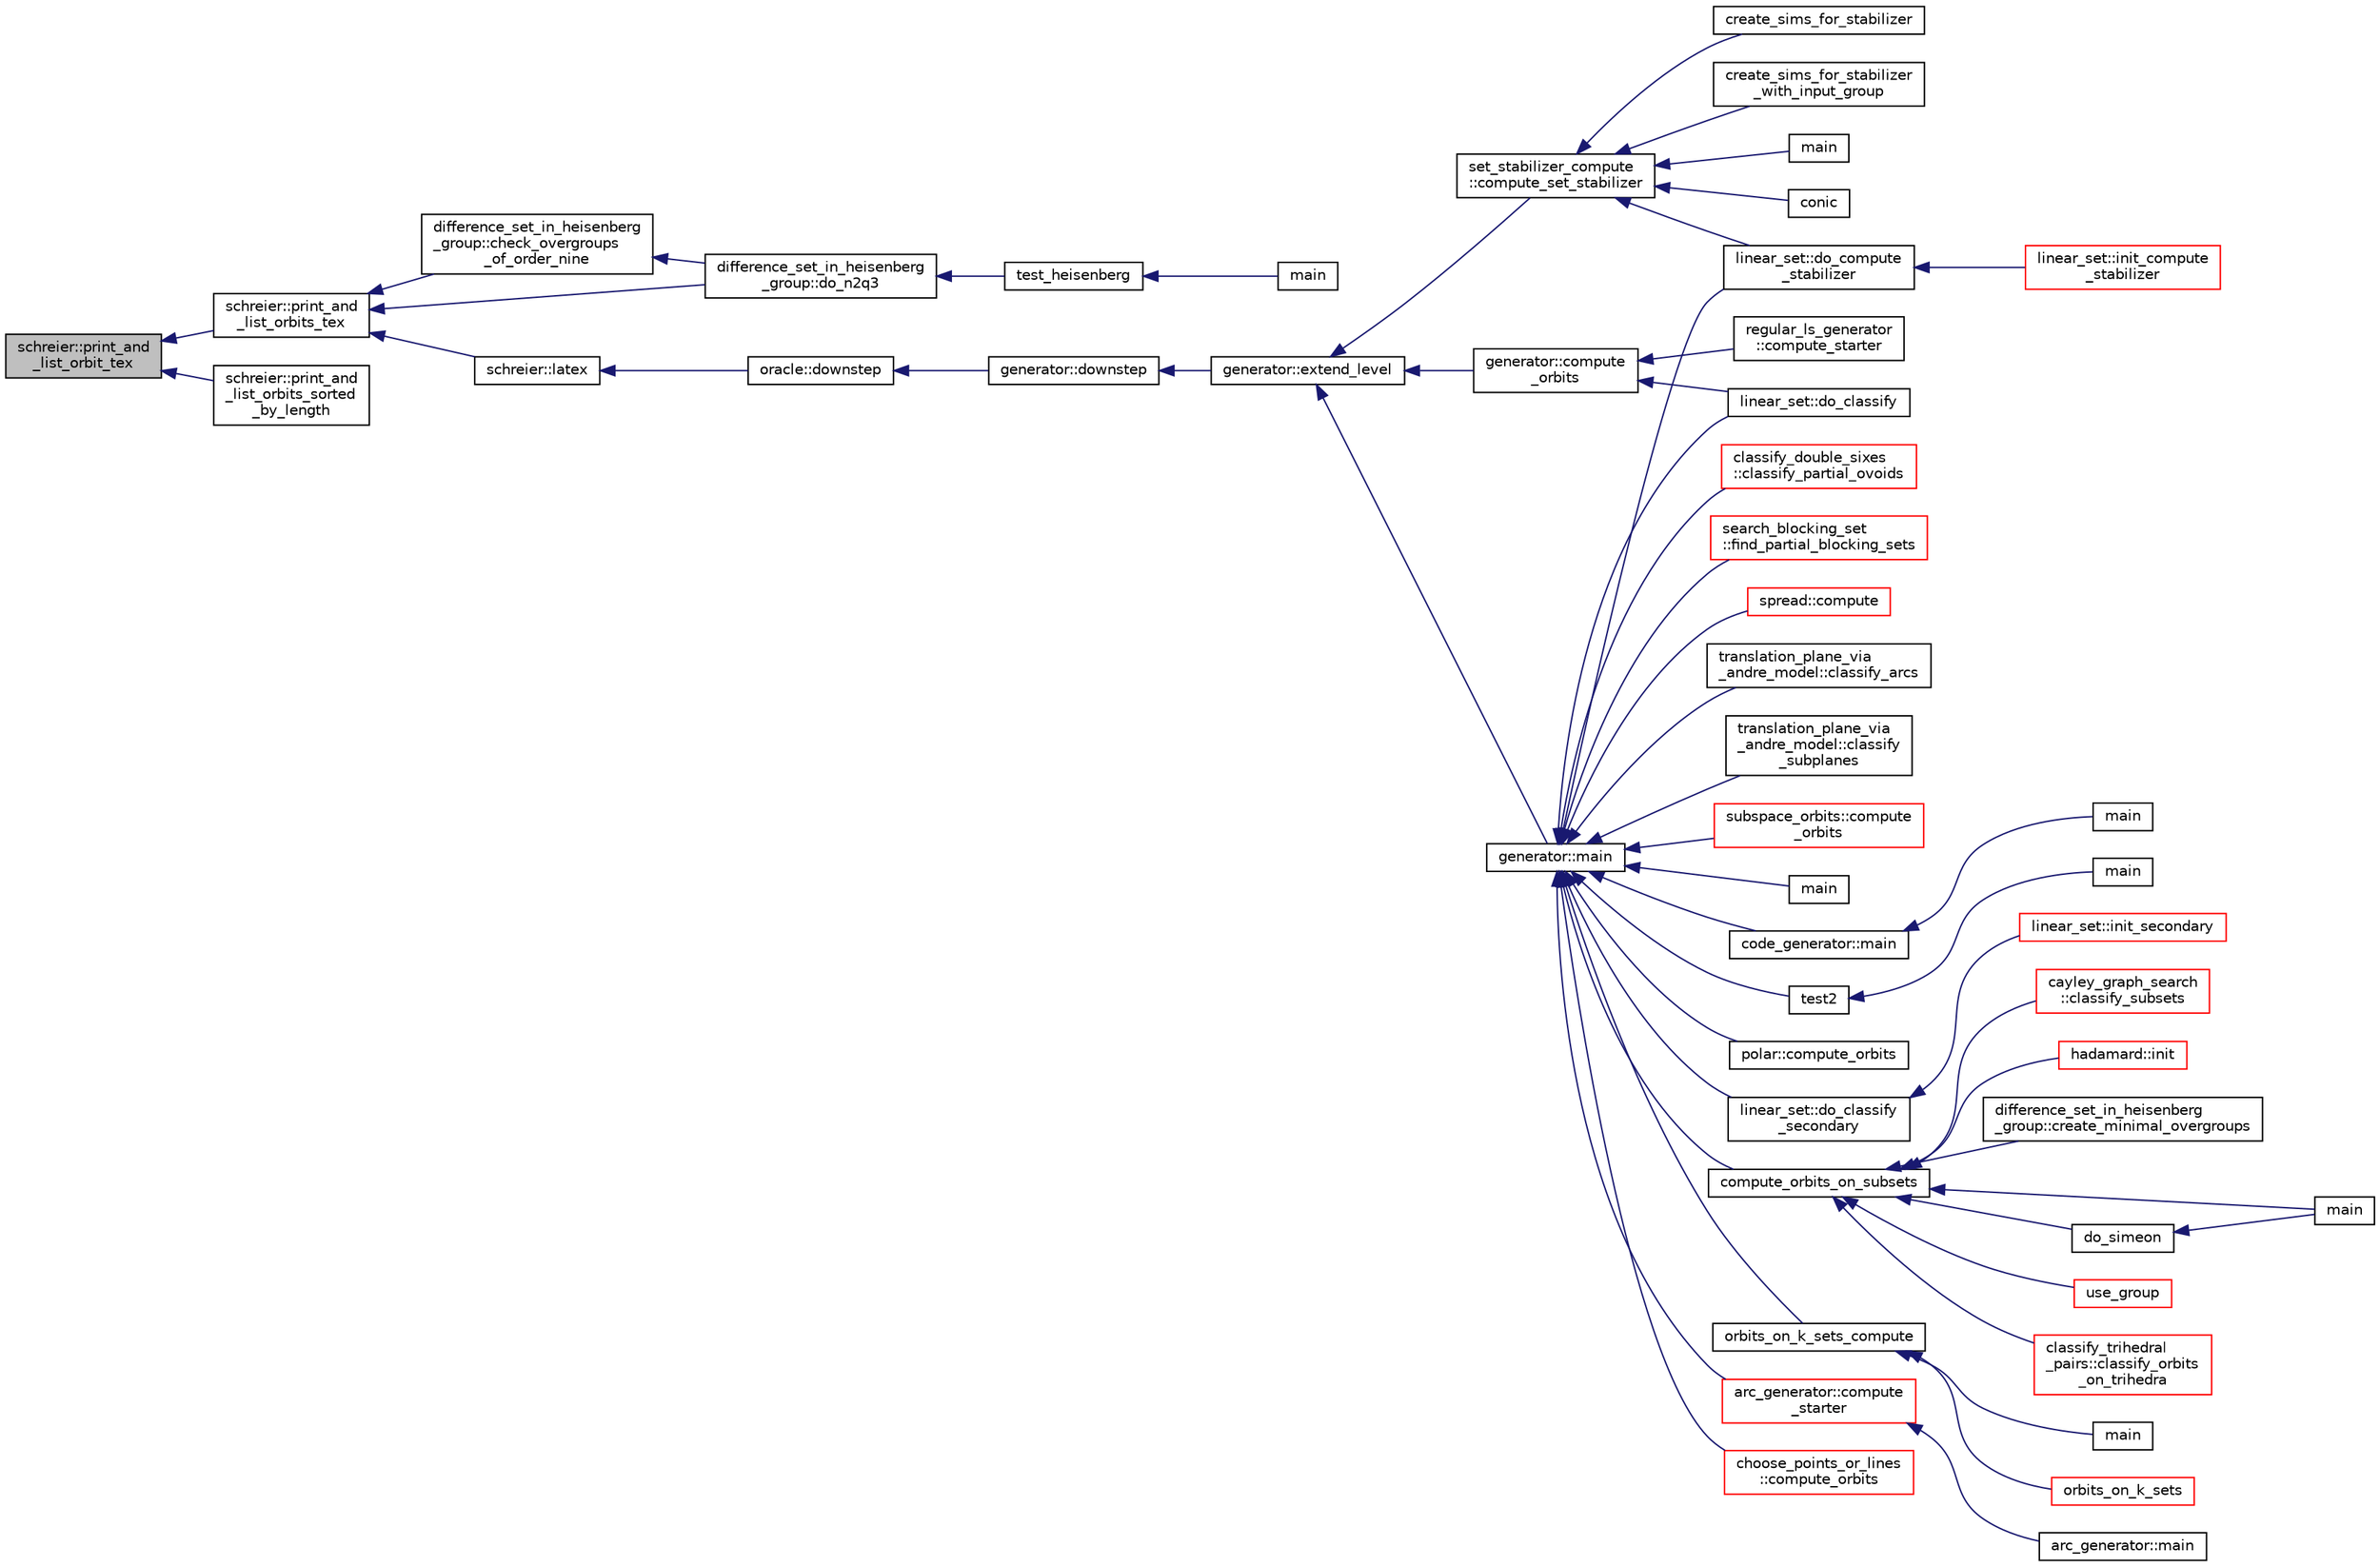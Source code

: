 digraph "schreier::print_and_list_orbit_tex"
{
  edge [fontname="Helvetica",fontsize="10",labelfontname="Helvetica",labelfontsize="10"];
  node [fontname="Helvetica",fontsize="10",shape=record];
  rankdir="LR";
  Node3692 [label="schreier::print_and\l_list_orbit_tex",height=0.2,width=0.4,color="black", fillcolor="grey75", style="filled", fontcolor="black"];
  Node3692 -> Node3693 [dir="back",color="midnightblue",fontsize="10",style="solid",fontname="Helvetica"];
  Node3693 [label="schreier::print_and\l_list_orbits_tex",height=0.2,width=0.4,color="black", fillcolor="white", style="filled",URL="$d3/dd6/classschreier.html#a7f8765a19e7c786b37d252fcd2c37a35"];
  Node3693 -> Node3694 [dir="back",color="midnightblue",fontsize="10",style="solid",fontname="Helvetica"];
  Node3694 [label="difference_set_in_heisenberg\l_group::do_n2q3",height=0.2,width=0.4,color="black", fillcolor="white", style="filled",URL="$de/d8a/classdifference__set__in__heisenberg__group.html#aca82ff116dd5d17cfbb311e809b6d023"];
  Node3694 -> Node3695 [dir="back",color="midnightblue",fontsize="10",style="solid",fontname="Helvetica"];
  Node3695 [label="test_heisenberg",height=0.2,width=0.4,color="black", fillcolor="white", style="filled",URL="$d7/db9/tao_8_c.html#a87d0c5c3b1f228ddbc4f326d3b662c24"];
  Node3695 -> Node3696 [dir="back",color="midnightblue",fontsize="10",style="solid",fontname="Helvetica"];
  Node3696 [label="main",height=0.2,width=0.4,color="black", fillcolor="white", style="filled",URL="$d7/db9/tao_8_c.html#a3c04138a5bfe5d72780bb7e82a18e627"];
  Node3693 -> Node3697 [dir="back",color="midnightblue",fontsize="10",style="solid",fontname="Helvetica"];
  Node3697 [label="difference_set_in_heisenberg\l_group::check_overgroups\l_of_order_nine",height=0.2,width=0.4,color="black", fillcolor="white", style="filled",URL="$de/d8a/classdifference__set__in__heisenberg__group.html#af7075193cf272d5b63356e21ec1ab8a8"];
  Node3697 -> Node3694 [dir="back",color="midnightblue",fontsize="10",style="solid",fontname="Helvetica"];
  Node3693 -> Node3698 [dir="back",color="midnightblue",fontsize="10",style="solid",fontname="Helvetica"];
  Node3698 [label="schreier::latex",height=0.2,width=0.4,color="black", fillcolor="white", style="filled",URL="$d3/dd6/classschreier.html#aff94ed06d8ca33cb26accd435d525ea2"];
  Node3698 -> Node3699 [dir="back",color="midnightblue",fontsize="10",style="solid",fontname="Helvetica"];
  Node3699 [label="oracle::downstep",height=0.2,width=0.4,color="black", fillcolor="white", style="filled",URL="$d7/da7/classoracle.html#a4fbc6710b45e5af5c2fb5bc3aa6d3bb1"];
  Node3699 -> Node3700 [dir="back",color="midnightblue",fontsize="10",style="solid",fontname="Helvetica"];
  Node3700 [label="generator::downstep",height=0.2,width=0.4,color="black", fillcolor="white", style="filled",URL="$d7/d73/classgenerator.html#ad90bc284af0b5f5beae960a0bd7a5b43"];
  Node3700 -> Node3701 [dir="back",color="midnightblue",fontsize="10",style="solid",fontname="Helvetica"];
  Node3701 [label="generator::extend_level",height=0.2,width=0.4,color="black", fillcolor="white", style="filled",URL="$d7/d73/classgenerator.html#a91b84d80ccec0cd2136bc221c30e0f8e"];
  Node3701 -> Node3702 [dir="back",color="midnightblue",fontsize="10",style="solid",fontname="Helvetica"];
  Node3702 [label="set_stabilizer_compute\l::compute_set_stabilizer",height=0.2,width=0.4,color="black", fillcolor="white", style="filled",URL="$d8/dc6/classset__stabilizer__compute.html#ad4f92074322e98c7cd0ed5d4f8486b76"];
  Node3702 -> Node3703 [dir="back",color="midnightblue",fontsize="10",style="solid",fontname="Helvetica"];
  Node3703 [label="main",height=0.2,width=0.4,color="black", fillcolor="white", style="filled",URL="$db/d67/test__hyperoval_8_c.html#a3c04138a5bfe5d72780bb7e82a18e627"];
  Node3702 -> Node3704 [dir="back",color="midnightblue",fontsize="10",style="solid",fontname="Helvetica"];
  Node3704 [label="conic",height=0.2,width=0.4,color="black", fillcolor="white", style="filled",URL="$d4/de8/conic_8_c.html#a96def9474b981a9d5831a9b48d85d652"];
  Node3702 -> Node3705 [dir="back",color="midnightblue",fontsize="10",style="solid",fontname="Helvetica"];
  Node3705 [label="linear_set::do_compute\l_stabilizer",height=0.2,width=0.4,color="black", fillcolor="white", style="filled",URL="$dd/d86/classlinear__set.html#ae8f58ded28fb5370f4459cca42b7463b"];
  Node3705 -> Node3706 [dir="back",color="midnightblue",fontsize="10",style="solid",fontname="Helvetica"];
  Node3706 [label="linear_set::init_compute\l_stabilizer",height=0.2,width=0.4,color="red", fillcolor="white", style="filled",URL="$dd/d86/classlinear__set.html#a0cc3eaec1896fdc977b62e94623b055b"];
  Node3702 -> Node3708 [dir="back",color="midnightblue",fontsize="10",style="solid",fontname="Helvetica"];
  Node3708 [label="create_sims_for_stabilizer",height=0.2,width=0.4,color="black", fillcolor="white", style="filled",URL="$d0/d76/tl__algebra__and__number__theory_8h.html#af2c67d225072549409be710ac3cd30f8"];
  Node3702 -> Node3709 [dir="back",color="midnightblue",fontsize="10",style="solid",fontname="Helvetica"];
  Node3709 [label="create_sims_for_stabilizer\l_with_input_group",height=0.2,width=0.4,color="black", fillcolor="white", style="filled",URL="$d0/d76/tl__algebra__and__number__theory_8h.html#af5482567a8d6ba5c2fe593bf6f7f9a0f"];
  Node3701 -> Node3710 [dir="back",color="midnightblue",fontsize="10",style="solid",fontname="Helvetica"];
  Node3710 [label="generator::compute\l_orbits",height=0.2,width=0.4,color="black", fillcolor="white", style="filled",URL="$d7/d73/classgenerator.html#a23989bc20ecaaed39c4119c758367f40"];
  Node3710 -> Node3711 [dir="back",color="midnightblue",fontsize="10",style="solid",fontname="Helvetica"];
  Node3711 [label="regular_ls_generator\l::compute_starter",height=0.2,width=0.4,color="black", fillcolor="white", style="filled",URL="$d2/dd8/classregular__ls__generator.html#aa38907741058694a73194b02ceb4a53d"];
  Node3710 -> Node3712 [dir="back",color="midnightblue",fontsize="10",style="solid",fontname="Helvetica"];
  Node3712 [label="linear_set::do_classify",height=0.2,width=0.4,color="black", fillcolor="white", style="filled",URL="$dd/d86/classlinear__set.html#a3eb2dbce7fa8b71901dfc12f288ddd0c"];
  Node3701 -> Node3713 [dir="back",color="midnightblue",fontsize="10",style="solid",fontname="Helvetica"];
  Node3713 [label="generator::main",height=0.2,width=0.4,color="black", fillcolor="white", style="filled",URL="$d7/d73/classgenerator.html#a01abff8e9f231bf0d82e2e8e0061f242"];
  Node3713 -> Node3714 [dir="back",color="midnightblue",fontsize="10",style="solid",fontname="Helvetica"];
  Node3714 [label="main",height=0.2,width=0.4,color="black", fillcolor="white", style="filled",URL="$d2/d11/codes_8h.html#a217dbf8b442f20279ea00b898af96f52"];
  Node3713 -> Node3715 [dir="back",color="midnightblue",fontsize="10",style="solid",fontname="Helvetica"];
  Node3715 [label="code_generator::main",height=0.2,width=0.4,color="black", fillcolor="white", style="filled",URL="$db/d37/classcode__generator.html#ab3cf3a306e4032c2b471ac95321c599f"];
  Node3715 -> Node3716 [dir="back",color="midnightblue",fontsize="10",style="solid",fontname="Helvetica"];
  Node3716 [label="main",height=0.2,width=0.4,color="black", fillcolor="white", style="filled",URL="$d4/d4f/codes_8_c.html#a217dbf8b442f20279ea00b898af96f52"];
  Node3713 -> Node3717 [dir="back",color="midnightblue",fontsize="10",style="solid",fontname="Helvetica"];
  Node3717 [label="test2",height=0.2,width=0.4,color="black", fillcolor="white", style="filled",URL="$d9/db0/factor__space_8_c.html#a39d73a812e5fd8f1bc111e948368cb10"];
  Node3717 -> Node3718 [dir="back",color="midnightblue",fontsize="10",style="solid",fontname="Helvetica"];
  Node3718 [label="main",height=0.2,width=0.4,color="black", fillcolor="white", style="filled",URL="$d9/db0/factor__space_8_c.html#a3c04138a5bfe5d72780bb7e82a18e627"];
  Node3713 -> Node3719 [dir="back",color="midnightblue",fontsize="10",style="solid",fontname="Helvetica"];
  Node3719 [label="polar::compute_orbits",height=0.2,width=0.4,color="black", fillcolor="white", style="filled",URL="$da/d1c/classpolar.html#ac4c3c4f95d14c74ff4a3ec3f3479a1da"];
  Node3713 -> Node3712 [dir="back",color="midnightblue",fontsize="10",style="solid",fontname="Helvetica"];
  Node3713 -> Node3720 [dir="back",color="midnightblue",fontsize="10",style="solid",fontname="Helvetica"];
  Node3720 [label="linear_set::do_classify\l_secondary",height=0.2,width=0.4,color="black", fillcolor="white", style="filled",URL="$dd/d86/classlinear__set.html#a47eb7f9995f3343abd3bdfbf9a9a9162"];
  Node3720 -> Node3721 [dir="back",color="midnightblue",fontsize="10",style="solid",fontname="Helvetica"];
  Node3721 [label="linear_set::init_secondary",height=0.2,width=0.4,color="red", fillcolor="white", style="filled",URL="$dd/d86/classlinear__set.html#a7bf8cd7805559b5762921687a7c1ed97"];
  Node3713 -> Node3705 [dir="back",color="midnightblue",fontsize="10",style="solid",fontname="Helvetica"];
  Node3713 -> Node3723 [dir="back",color="midnightblue",fontsize="10",style="solid",fontname="Helvetica"];
  Node3723 [label="compute_orbits_on_subsets",height=0.2,width=0.4,color="black", fillcolor="white", style="filled",URL="$d3/d35/snakes__and__ladders__global_8_c.html#af33697aede0480110b1227f727252637"];
  Node3723 -> Node3724 [dir="back",color="midnightblue",fontsize="10",style="solid",fontname="Helvetica"];
  Node3724 [label="cayley_graph_search\l::classify_subsets",height=0.2,width=0.4,color="red", fillcolor="white", style="filled",URL="$de/dae/classcayley__graph__search.html#a4cf8a90752e018a281481ac80ad52c4b"];
  Node3723 -> Node3727 [dir="back",color="midnightblue",fontsize="10",style="solid",fontname="Helvetica"];
  Node3727 [label="hadamard::init",height=0.2,width=0.4,color="red", fillcolor="white", style="filled",URL="$d7/dbb/classhadamard.html#a16af359850b8bdd0d2a73e260d496c33"];
  Node3723 -> Node3729 [dir="back",color="midnightblue",fontsize="10",style="solid",fontname="Helvetica"];
  Node3729 [label="difference_set_in_heisenberg\l_group::create_minimal_overgroups",height=0.2,width=0.4,color="black", fillcolor="white", style="filled",URL="$de/d8a/classdifference__set__in__heisenberg__group.html#a9bde5ad5da3ebaebf98fbfd3e8110b79"];
  Node3723 -> Node3730 [dir="back",color="midnightblue",fontsize="10",style="solid",fontname="Helvetica"];
  Node3730 [label="main",height=0.2,width=0.4,color="black", fillcolor="white", style="filled",URL="$d5/d13/simeon_8_c.html#ae66f6b31b5ad750f1fe042a706a4e3d4"];
  Node3723 -> Node3731 [dir="back",color="midnightblue",fontsize="10",style="solid",fontname="Helvetica"];
  Node3731 [label="do_simeon",height=0.2,width=0.4,color="black", fillcolor="white", style="filled",URL="$d5/d13/simeon_8_c.html#a36cf3f9cb484fa44da7a7dfcbe9385d0"];
  Node3731 -> Node3730 [dir="back",color="midnightblue",fontsize="10",style="solid",fontname="Helvetica"];
  Node3723 -> Node3732 [dir="back",color="midnightblue",fontsize="10",style="solid",fontname="Helvetica"];
  Node3732 [label="use_group",height=0.2,width=0.4,color="red", fillcolor="white", style="filled",URL="$d9/d9f/all__cliques_8_c.html#aba62531e97173264c39afe2c7857af31"];
  Node3723 -> Node3734 [dir="back",color="midnightblue",fontsize="10",style="solid",fontname="Helvetica"];
  Node3734 [label="classify_trihedral\l_pairs::classify_orbits\l_on_trihedra",height=0.2,width=0.4,color="red", fillcolor="white", style="filled",URL="$d1/d21/classclassify__trihedral__pairs.html#a99625621bfba4bb65b3d60304b306539"];
  Node3713 -> Node3741 [dir="back",color="midnightblue",fontsize="10",style="solid",fontname="Helvetica"];
  Node3741 [label="orbits_on_k_sets_compute",height=0.2,width=0.4,color="black", fillcolor="white", style="filled",URL="$d3/d35/snakes__and__ladders__global_8_c.html#a96743526b15703539d544499276aaa71"];
  Node3741 -> Node3742 [dir="back",color="midnightblue",fontsize="10",style="solid",fontname="Helvetica"];
  Node3742 [label="main",height=0.2,width=0.4,color="black", fillcolor="white", style="filled",URL="$d9/d5f/example__fano__plane_8_c.html#ae66f6b31b5ad750f1fe042a706a4e3d4"];
  Node3741 -> Node3743 [dir="back",color="midnightblue",fontsize="10",style="solid",fontname="Helvetica"];
  Node3743 [label="orbits_on_k_sets",height=0.2,width=0.4,color="red", fillcolor="white", style="filled",URL="$d3/d35/snakes__and__ladders__global_8_c.html#afe3d79116aa8b4d1a93d444a3a979b6e"];
  Node3713 -> Node3752 [dir="back",color="midnightblue",fontsize="10",style="solid",fontname="Helvetica"];
  Node3752 [label="arc_generator::compute\l_starter",height=0.2,width=0.4,color="red", fillcolor="white", style="filled",URL="$d4/d21/classarc__generator.html#aad1dcec3a1c302e743d574bd1ac857d9"];
  Node3752 -> Node3751 [dir="back",color="midnightblue",fontsize="10",style="solid",fontname="Helvetica"];
  Node3751 [label="arc_generator::main",height=0.2,width=0.4,color="black", fillcolor="white", style="filled",URL="$d4/d21/classarc__generator.html#ad80140b51b165dad1fe6ab232be7829a"];
  Node3713 -> Node3757 [dir="back",color="midnightblue",fontsize="10",style="solid",fontname="Helvetica"];
  Node3757 [label="choose_points_or_lines\l::compute_orbits",height=0.2,width=0.4,color="red", fillcolor="white", style="filled",URL="$d6/d75/classchoose__points__or__lines.html#adc353e2d41dc8a39563322c8cdd85f61"];
  Node3713 -> Node3759 [dir="back",color="midnightblue",fontsize="10",style="solid",fontname="Helvetica"];
  Node3759 [label="classify_double_sixes\l::classify_partial_ovoids",height=0.2,width=0.4,color="red", fillcolor="white", style="filled",URL="$dd/d23/classclassify__double__sixes.html#a2253fca143a0e8a3e39655eb05668ae9"];
  Node3713 -> Node3761 [dir="back",color="midnightblue",fontsize="10",style="solid",fontname="Helvetica"];
  Node3761 [label="search_blocking_set\l::find_partial_blocking_sets",height=0.2,width=0.4,color="red", fillcolor="white", style="filled",URL="$dc/d36/classsearch__blocking__set.html#ad3fdb3d356db75a02c406bc9d4e9e9b6"];
  Node3713 -> Node3763 [dir="back",color="midnightblue",fontsize="10",style="solid",fontname="Helvetica"];
  Node3763 [label="spread::compute",height=0.2,width=0.4,color="red", fillcolor="white", style="filled",URL="$da/dc1/classspread.html#a9674466d3e03b8dad79882299c638a21"];
  Node3713 -> Node3765 [dir="back",color="midnightblue",fontsize="10",style="solid",fontname="Helvetica"];
  Node3765 [label="translation_plane_via\l_andre_model::classify_arcs",height=0.2,width=0.4,color="black", fillcolor="white", style="filled",URL="$d1/dcc/classtranslation__plane__via__andre__model.html#ac8f002e812a8b152d41e806688601c5e"];
  Node3713 -> Node3766 [dir="back",color="midnightblue",fontsize="10",style="solid",fontname="Helvetica"];
  Node3766 [label="translation_plane_via\l_andre_model::classify\l_subplanes",height=0.2,width=0.4,color="black", fillcolor="white", style="filled",URL="$d1/dcc/classtranslation__plane__via__andre__model.html#a794fefa95f0a7f7b887133375988ee55"];
  Node3713 -> Node3767 [dir="back",color="midnightblue",fontsize="10",style="solid",fontname="Helvetica"];
  Node3767 [label="subspace_orbits::compute\l_orbits",height=0.2,width=0.4,color="red", fillcolor="white", style="filled",URL="$d2/d9f/classsubspace__orbits.html#a2778f8d49cde1675de1ef6acfe180b63"];
  Node3692 -> Node3769 [dir="back",color="midnightblue",fontsize="10",style="solid",fontname="Helvetica"];
  Node3769 [label="schreier::print_and\l_list_orbits_sorted\l_by_length",height=0.2,width=0.4,color="black", fillcolor="white", style="filled",URL="$d3/dd6/classschreier.html#a4c4ebf752711c6058e313fa3cfeb55df"];
}

